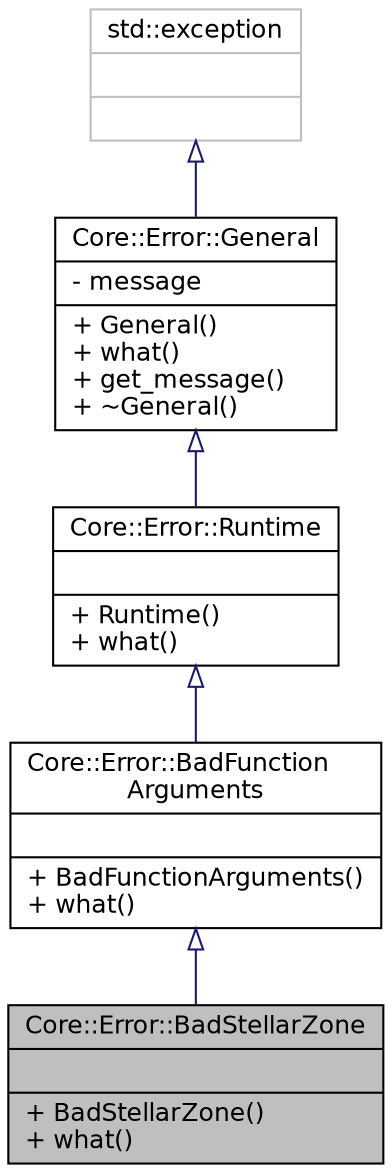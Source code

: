 digraph "Core::Error::BadStellarZone"
{
 // INTERACTIVE_SVG=YES
  edge [fontname="Helvetica",fontsize="12",labelfontname="Helvetica",labelfontsize="12"];
  node [fontname="Helvetica",fontsize="12",shape=record];
  Node5 [label="{Core::Error::BadStellarZone\n||+ BadStellarZone()\l+ what()\l}",height=0.2,width=0.4,color="black", fillcolor="grey75", style="filled", fontcolor="black"];
  Node6 -> Node5 [dir="back",color="midnightblue",fontsize="12",style="solid",arrowtail="onormal",fontname="Helvetica"];
  Node6 [label="{Core::Error::BadFunction\lArguments\n||+ BadFunctionArguments()\l+ what()\l}",height=0.2,width=0.4,color="black", fillcolor="white", style="filled",URL="$classCore_1_1Error_1_1BadFunctionArguments.html",tooltip="Function arguments do not satisfy some requirement. "];
  Node7 -> Node6 [dir="back",color="midnightblue",fontsize="12",style="solid",arrowtail="onormal",fontname="Helvetica"];
  Node7 [label="{Core::Error::Runtime\n||+ Runtime()\l+ what()\l}",height=0.2,width=0.4,color="black", fillcolor="white", style="filled",URL="$classCore_1_1Error_1_1Runtime.html",tooltip="Any runtime error. "];
  Node8 -> Node7 [dir="back",color="midnightblue",fontsize="12",style="solid",arrowtail="onormal",fontname="Helvetica"];
  Node8 [label="{Core::Error::General\n|- message\l|+ General()\l+ what()\l+ get_message()\l+ ~General()\l}",height=0.2,width=0.4,color="black", fillcolor="white", style="filled",URL="$classCore_1_1Error_1_1General.html",tooltip="The base class of all exceptions. "];
  Node9 -> Node8 [dir="back",color="midnightblue",fontsize="12",style="solid",arrowtail="onormal",fontname="Helvetica"];
  Node9 [label="{std::exception\n||}",height=0.2,width=0.4,color="grey75", fillcolor="white", style="filled"];
}
